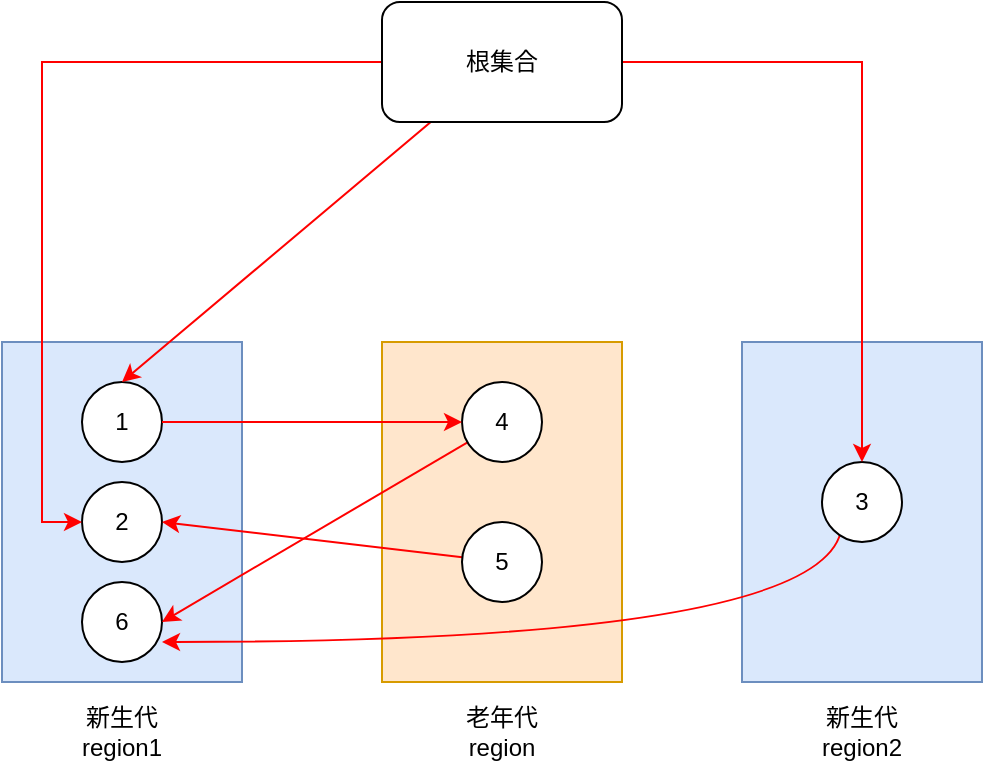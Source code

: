 <mxfile version="21.5.1" type="device" pages="2">
  <diagram name="开始回收" id="0zvzY8d4IanYHTaBFaDX">
    <mxGraphModel dx="875" dy="518" grid="1" gridSize="10" guides="1" tooltips="1" connect="1" arrows="1" fold="1" page="1" pageScale="1" pageWidth="827" pageHeight="1169" math="0" shadow="0">
      <root>
        <mxCell id="0" />
        <mxCell id="1" parent="0" />
        <mxCell id="2amwS-TllnRyCeA8-NpK-1" value="" style="rounded=0;whiteSpace=wrap;html=1;fillColor=#dae8fc;strokeColor=#6c8ebf;" vertex="1" parent="1">
          <mxGeometry x="150" y="300" width="120" height="170" as="geometry" />
        </mxCell>
        <mxCell id="2amwS-TllnRyCeA8-NpK-2" value="1" style="ellipse;whiteSpace=wrap;html=1;aspect=fixed;" vertex="1" parent="1">
          <mxGeometry x="190" y="320" width="40" height="40" as="geometry" />
        </mxCell>
        <mxCell id="2amwS-TllnRyCeA8-NpK-3" value="6" style="ellipse;whiteSpace=wrap;html=1;aspect=fixed;" vertex="1" parent="1">
          <mxGeometry x="190" y="420" width="40" height="40" as="geometry" />
        </mxCell>
        <mxCell id="2amwS-TllnRyCeA8-NpK-4" value="2" style="ellipse;whiteSpace=wrap;html=1;aspect=fixed;" vertex="1" parent="1">
          <mxGeometry x="190" y="370" width="40" height="40" as="geometry" />
        </mxCell>
        <mxCell id="2amwS-TllnRyCeA8-NpK-5" value="" style="rounded=0;whiteSpace=wrap;html=1;fillColor=#ffe6cc;strokeColor=#d79b00;" vertex="1" parent="1">
          <mxGeometry x="340" y="300" width="120" height="170" as="geometry" />
        </mxCell>
        <mxCell id="2amwS-TllnRyCeA8-NpK-21" style="rounded=0;orthogonalLoop=1;jettySize=auto;html=1;entryX=1;entryY=0.5;entryDx=0;entryDy=0;strokeColor=#FF0000;" edge="1" parent="1" source="2amwS-TllnRyCeA8-NpK-6" target="2amwS-TllnRyCeA8-NpK-3">
          <mxGeometry relative="1" as="geometry" />
        </mxCell>
        <mxCell id="2amwS-TllnRyCeA8-NpK-6" value="4" style="ellipse;whiteSpace=wrap;html=1;aspect=fixed;" vertex="1" parent="1">
          <mxGeometry x="380" y="320" width="40" height="40" as="geometry" />
        </mxCell>
        <mxCell id="2amwS-TllnRyCeA8-NpK-22" style="rounded=0;orthogonalLoop=1;jettySize=auto;html=1;entryX=1;entryY=0.5;entryDx=0;entryDy=0;strokeColor=#FF0000;" edge="1" parent="1" source="2amwS-TllnRyCeA8-NpK-8" target="2amwS-TllnRyCeA8-NpK-4">
          <mxGeometry relative="1" as="geometry" />
        </mxCell>
        <mxCell id="2amwS-TllnRyCeA8-NpK-8" value="5" style="ellipse;whiteSpace=wrap;html=1;aspect=fixed;" vertex="1" parent="1">
          <mxGeometry x="380" y="390" width="40" height="40" as="geometry" />
        </mxCell>
        <mxCell id="2amwS-TllnRyCeA8-NpK-9" value="" style="rounded=0;whiteSpace=wrap;html=1;fillColor=#dae8fc;strokeColor=#6c8ebf;" vertex="1" parent="1">
          <mxGeometry x="520" y="300" width="120" height="170" as="geometry" />
        </mxCell>
        <mxCell id="2amwS-TllnRyCeA8-NpK-23" style="rounded=0;orthogonalLoop=1;jettySize=auto;html=1;strokeColor=#FF0000;edgeStyle=orthogonalEdgeStyle;curved=1;" edge="1" parent="1">
          <mxGeometry relative="1" as="geometry">
            <mxPoint x="570" y="390" as="sourcePoint" />
            <mxPoint x="230" y="450" as="targetPoint" />
            <Array as="points">
              <mxPoint x="570" y="450" />
            </Array>
          </mxGeometry>
        </mxCell>
        <mxCell id="2amwS-TllnRyCeA8-NpK-10" value="3" style="ellipse;whiteSpace=wrap;html=1;aspect=fixed;" vertex="1" parent="1">
          <mxGeometry x="560" y="360" width="40" height="40" as="geometry" />
        </mxCell>
        <mxCell id="2amwS-TllnRyCeA8-NpK-14" style="rounded=0;orthogonalLoop=1;jettySize=auto;html=1;entryX=0.5;entryY=0;entryDx=0;entryDy=0;strokeColor=#FF0000;" edge="1" parent="1" source="2amwS-TllnRyCeA8-NpK-13" target="2amwS-TllnRyCeA8-NpK-2">
          <mxGeometry relative="1" as="geometry" />
        </mxCell>
        <mxCell id="2amwS-TllnRyCeA8-NpK-15" style="edgeStyle=orthogonalEdgeStyle;rounded=0;orthogonalLoop=1;jettySize=auto;html=1;entryX=0;entryY=0.5;entryDx=0;entryDy=0;strokeColor=#FF0000;" edge="1" parent="1" source="2amwS-TllnRyCeA8-NpK-13" target="2amwS-TllnRyCeA8-NpK-4">
          <mxGeometry relative="1" as="geometry" />
        </mxCell>
        <mxCell id="2amwS-TllnRyCeA8-NpK-16" style="edgeStyle=orthogonalEdgeStyle;rounded=0;orthogonalLoop=1;jettySize=auto;html=1;strokeColor=#FF0000;" edge="1" parent="1" source="2amwS-TllnRyCeA8-NpK-13" target="2amwS-TllnRyCeA8-NpK-10">
          <mxGeometry relative="1" as="geometry" />
        </mxCell>
        <mxCell id="2amwS-TllnRyCeA8-NpK-13" value="根集合" style="rounded=1;whiteSpace=wrap;html=1;" vertex="1" parent="1">
          <mxGeometry x="340" y="130" width="120" height="60" as="geometry" />
        </mxCell>
        <mxCell id="2amwS-TllnRyCeA8-NpK-17" value="新生代region1" style="text;html=1;strokeColor=none;fillColor=none;align=center;verticalAlign=middle;whiteSpace=wrap;rounded=0;" vertex="1" parent="1">
          <mxGeometry x="180" y="480" width="60" height="30" as="geometry" />
        </mxCell>
        <mxCell id="2amwS-TllnRyCeA8-NpK-18" value="老年代region" style="text;html=1;strokeColor=none;fillColor=none;align=center;verticalAlign=middle;whiteSpace=wrap;rounded=0;" vertex="1" parent="1">
          <mxGeometry x="370" y="480" width="60" height="30" as="geometry" />
        </mxCell>
        <mxCell id="2amwS-TllnRyCeA8-NpK-19" value="新生代region2" style="text;html=1;strokeColor=none;fillColor=none;align=center;verticalAlign=middle;whiteSpace=wrap;rounded=0;" vertex="1" parent="1">
          <mxGeometry x="550" y="480" width="60" height="30" as="geometry" />
        </mxCell>
        <mxCell id="2amwS-TllnRyCeA8-NpK-20" style="edgeStyle=orthogonalEdgeStyle;rounded=0;orthogonalLoop=1;jettySize=auto;html=1;entryX=0;entryY=0.5;entryDx=0;entryDy=0;strokeColor=#FF0000;" edge="1" parent="1" source="2amwS-TllnRyCeA8-NpK-2" target="2amwS-TllnRyCeA8-NpK-6">
          <mxGeometry relative="1" as="geometry" />
        </mxCell>
      </root>
    </mxGraphModel>
  </diagram>
  <diagram id="YKNodw34a-1PGByX5rfU" name="根处理">
    <mxGraphModel dx="1050" dy="621" grid="1" gridSize="10" guides="1" tooltips="1" connect="1" arrows="1" fold="1" page="1" pageScale="1" pageWidth="827" pageHeight="1169" math="0" shadow="0">
      <root>
        <mxCell id="0" />
        <mxCell id="1" parent="0" />
        <mxCell id="h_yVDB7RJe7w2ECcjgbK-1" value="" style="rounded=0;whiteSpace=wrap;html=1;fillColor=#dae8fc;strokeColor=#6c8ebf;" vertex="1" parent="1">
          <mxGeometry x="150" y="300" width="120" height="170" as="geometry" />
        </mxCell>
        <mxCell id="h_yVDB7RJe7w2ECcjgbK-2" value="1" style="ellipse;whiteSpace=wrap;html=1;aspect=fixed;" vertex="1" parent="1">
          <mxGeometry x="190" y="320" width="40" height="40" as="geometry" />
        </mxCell>
        <mxCell id="h_yVDB7RJe7w2ECcjgbK-3" value="6" style="ellipse;whiteSpace=wrap;html=1;aspect=fixed;" vertex="1" parent="1">
          <mxGeometry x="190" y="420" width="40" height="40" as="geometry" />
        </mxCell>
        <mxCell id="h_yVDB7RJe7w2ECcjgbK-4" value="2" style="ellipse;whiteSpace=wrap;html=1;aspect=fixed;" vertex="1" parent="1">
          <mxGeometry x="190" y="370" width="40" height="40" as="geometry" />
        </mxCell>
        <mxCell id="h_yVDB7RJe7w2ECcjgbK-5" value="" style="rounded=0;whiteSpace=wrap;html=1;fillColor=#ffe6cc;strokeColor=#d79b00;" vertex="1" parent="1">
          <mxGeometry x="340" y="300" width="120" height="170" as="geometry" />
        </mxCell>
        <mxCell id="h_yVDB7RJe7w2ECcjgbK-6" style="rounded=0;orthogonalLoop=1;jettySize=auto;html=1;entryX=1;entryY=0.5;entryDx=0;entryDy=0;strokeColor=#FF0000;" edge="1" parent="1" source="h_yVDB7RJe7w2ECcjgbK-7" target="h_yVDB7RJe7w2ECcjgbK-3">
          <mxGeometry relative="1" as="geometry" />
        </mxCell>
        <mxCell id="h_yVDB7RJe7w2ECcjgbK-7" value="4" style="ellipse;whiteSpace=wrap;html=1;aspect=fixed;" vertex="1" parent="1">
          <mxGeometry x="380" y="320" width="40" height="40" as="geometry" />
        </mxCell>
        <mxCell id="h_yVDB7RJe7w2ECcjgbK-8" style="rounded=0;orthogonalLoop=1;jettySize=auto;html=1;entryX=1;entryY=0.5;entryDx=0;entryDy=0;strokeColor=#FF0000;" edge="1" parent="1" source="h_yVDB7RJe7w2ECcjgbK-9" target="h_yVDB7RJe7w2ECcjgbK-4">
          <mxGeometry relative="1" as="geometry" />
        </mxCell>
        <mxCell id="h_yVDB7RJe7w2ECcjgbK-9" value="5" style="ellipse;whiteSpace=wrap;html=1;aspect=fixed;" vertex="1" parent="1">
          <mxGeometry x="380" y="390" width="40" height="40" as="geometry" />
        </mxCell>
        <mxCell id="h_yVDB7RJe7w2ECcjgbK-10" value="" style="rounded=0;whiteSpace=wrap;html=1;fillColor=#dae8fc;strokeColor=#6c8ebf;" vertex="1" parent="1">
          <mxGeometry x="520" y="300" width="120" height="170" as="geometry" />
        </mxCell>
        <mxCell id="h_yVDB7RJe7w2ECcjgbK-11" style="rounded=0;orthogonalLoop=1;jettySize=auto;html=1;strokeColor=#FF0000;edgeStyle=orthogonalEdgeStyle;curved=1;" edge="1" parent="1">
          <mxGeometry relative="1" as="geometry">
            <mxPoint x="570" y="390" as="sourcePoint" />
            <mxPoint x="230" y="450" as="targetPoint" />
            <Array as="points">
              <mxPoint x="570" y="450" />
            </Array>
          </mxGeometry>
        </mxCell>
        <mxCell id="h_yVDB7RJe7w2ECcjgbK-12" value="3" style="ellipse;whiteSpace=wrap;html=1;aspect=fixed;" vertex="1" parent="1">
          <mxGeometry x="560" y="360" width="40" height="40" as="geometry" />
        </mxCell>
        <mxCell id="h_yVDB7RJe7w2ECcjgbK-13" style="rounded=0;orthogonalLoop=1;jettySize=auto;html=1;entryX=0.5;entryY=0;entryDx=0;entryDy=0;strokeColor=#FF0000;" edge="1" parent="1" source="h_yVDB7RJe7w2ECcjgbK-16" target="h_yVDB7RJe7w2ECcjgbK-2">
          <mxGeometry relative="1" as="geometry" />
        </mxCell>
        <mxCell id="h_yVDB7RJe7w2ECcjgbK-14" style="edgeStyle=orthogonalEdgeStyle;rounded=0;orthogonalLoop=1;jettySize=auto;html=1;entryX=0;entryY=0.5;entryDx=0;entryDy=0;strokeColor=#FF0000;" edge="1" parent="1" source="h_yVDB7RJe7w2ECcjgbK-16" target="h_yVDB7RJe7w2ECcjgbK-4">
          <mxGeometry relative="1" as="geometry" />
        </mxCell>
        <mxCell id="h_yVDB7RJe7w2ECcjgbK-15" style="edgeStyle=orthogonalEdgeStyle;rounded=0;orthogonalLoop=1;jettySize=auto;html=1;strokeColor=#FF0000;" edge="1" parent="1" source="h_yVDB7RJe7w2ECcjgbK-16" target="h_yVDB7RJe7w2ECcjgbK-12">
          <mxGeometry relative="1" as="geometry" />
        </mxCell>
        <mxCell id="h_yVDB7RJe7w2ECcjgbK-16" value="根集合" style="rounded=1;whiteSpace=wrap;html=1;" vertex="1" parent="1">
          <mxGeometry x="340" y="130" width="120" height="60" as="geometry" />
        </mxCell>
        <mxCell id="h_yVDB7RJe7w2ECcjgbK-17" value="新生代region1" style="text;html=1;strokeColor=none;fillColor=none;align=center;verticalAlign=middle;whiteSpace=wrap;rounded=0;" vertex="1" parent="1">
          <mxGeometry x="180" y="480" width="60" height="30" as="geometry" />
        </mxCell>
        <mxCell id="h_yVDB7RJe7w2ECcjgbK-18" value="老年代region" style="text;html=1;strokeColor=none;fillColor=none;align=center;verticalAlign=middle;whiteSpace=wrap;rounded=0;" vertex="1" parent="1">
          <mxGeometry x="370" y="480" width="60" height="30" as="geometry" />
        </mxCell>
        <mxCell id="h_yVDB7RJe7w2ECcjgbK-19" value="新生代region2" style="text;html=1;strokeColor=none;fillColor=none;align=center;verticalAlign=middle;whiteSpace=wrap;rounded=0;" vertex="1" parent="1">
          <mxGeometry x="550" y="480" width="60" height="30" as="geometry" />
        </mxCell>
        <mxCell id="h_yVDB7RJe7w2ECcjgbK-20" style="edgeStyle=orthogonalEdgeStyle;rounded=0;orthogonalLoop=1;jettySize=auto;html=1;entryX=0;entryY=0.5;entryDx=0;entryDy=0;strokeColor=#FF0000;" edge="1" parent="1" source="h_yVDB7RJe7w2ECcjgbK-2" target="h_yVDB7RJe7w2ECcjgbK-7">
          <mxGeometry relative="1" as="geometry" />
        </mxCell>
        <mxCell id="h_yVDB7RJe7w2ECcjgbK-21" value="" style="rounded=0;whiteSpace=wrap;html=1;fillColor=#dae8fc;strokeColor=#6c8ebf;" vertex="1" parent="1">
          <mxGeometry x="150" y="600" width="120" height="170" as="geometry" />
        </mxCell>
        <mxCell id="h_yVDB7RJe7w2ECcjgbK-22" value="1" style="ellipse;whiteSpace=wrap;html=1;aspect=fixed;" vertex="1" parent="1">
          <mxGeometry x="190" y="620" width="40" height="40" as="geometry" />
        </mxCell>
        <mxCell id="h_yVDB7RJe7w2ECcjgbK-23" value="3" style="ellipse;whiteSpace=wrap;html=1;aspect=fixed;" vertex="1" parent="1">
          <mxGeometry x="190" y="720" width="40" height="40" as="geometry" />
        </mxCell>
        <mxCell id="h_yVDB7RJe7w2ECcjgbK-24" value="2" style="ellipse;whiteSpace=wrap;html=1;aspect=fixed;" vertex="1" parent="1">
          <mxGeometry x="190" y="670" width="40" height="40" as="geometry" />
        </mxCell>
        <mxCell id="h_yVDB7RJe7w2ECcjgbK-25" value="空闲&lt;br&gt;region" style="text;html=1;strokeColor=none;fillColor=none;align=center;verticalAlign=middle;whiteSpace=wrap;rounded=0;" vertex="1" parent="1">
          <mxGeometry x="180" y="780" width="60" height="30" as="geometry" />
        </mxCell>
      </root>
    </mxGraphModel>
  </diagram>
</mxfile>
